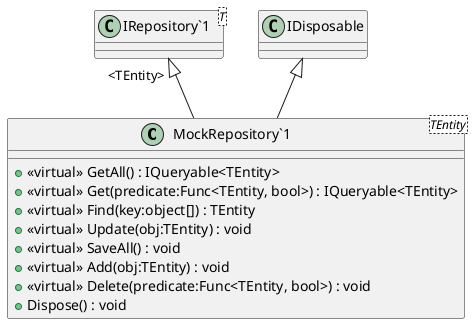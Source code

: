 @startuml
class "MockRepository`1"<TEntity> {
    + <<virtual>> GetAll() : IQueryable<TEntity>
    + <<virtual>> Get(predicate:Func<TEntity, bool>) : IQueryable<TEntity>
    + <<virtual>> Find(key:object[]) : TEntity
    + <<virtual>> Update(obj:TEntity) : void
    + <<virtual>> SaveAll() : void
    + <<virtual>> Add(obj:TEntity) : void
    + <<virtual>> Delete(predicate:Func<TEntity, bool>) : void
    + Dispose() : void
}
class "IRepository`1"<T> {
}
"IRepository`1" "<TEntity>" <|-- "MockRepository`1"
IDisposable <|-- "MockRepository`1"
@enduml
